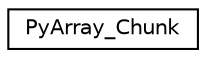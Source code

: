 digraph "Graphical Class Hierarchy"
{
 // LATEX_PDF_SIZE
  edge [fontname="Helvetica",fontsize="10",labelfontname="Helvetica",labelfontsize="10"];
  node [fontname="Helvetica",fontsize="10",shape=record];
  rankdir="LR";
  Node0 [label="PyArray_Chunk",height=0.2,width=0.4,color="black", fillcolor="white", style="filled",URL="$structPyArray__Chunk.html",tooltip=" "];
}
